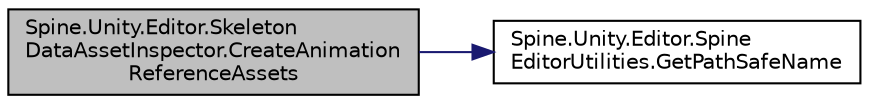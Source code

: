 digraph "Spine.Unity.Editor.SkeletonDataAssetInspector.CreateAnimationReferenceAssets"
{
 // LATEX_PDF_SIZE
  edge [fontname="Helvetica",fontsize="10",labelfontname="Helvetica",labelfontsize="10"];
  node [fontname="Helvetica",fontsize="10",shape=record];
  rankdir="LR";
  Node1 [label="Spine.Unity.Editor.Skeleton\lDataAssetInspector.CreateAnimation\lReferenceAssets",height=0.2,width=0.4,color="black", fillcolor="grey75", style="filled", fontcolor="black",tooltip=" "];
  Node1 -> Node2 [color="midnightblue",fontsize="10",style="solid"];
  Node2 [label="Spine.Unity.Editor.Spine\lEditorUtilities.GetPathSafeName",height=0.2,width=0.4,color="black", fillcolor="white", style="filled",URL="$class_spine_1_1_unity_1_1_editor_1_1_spine_editor_utilities.html#a8d003dcd3b27b0e5008ba183850908a2",tooltip=" "];
}
